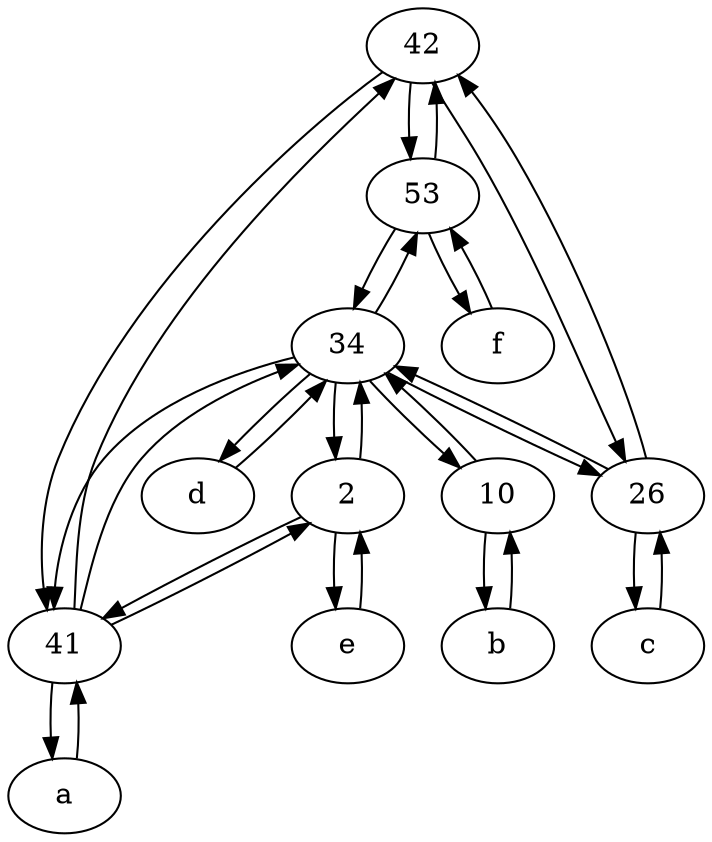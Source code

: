 digraph  {
	42;
	d [pos="20,30!"];
	53;
	2;
	a [pos="40,10!"];
	c [pos="20,10!"];
	26;
	41;
	b [pos="50,20!"];
	34;
	f [pos="15,45!"];
	e [pos="30,50!"];
	10;
	2 -> 34;
	b -> 10;
	34 -> d;
	42 -> 26;
	26 -> 34;
	2 -> 41;
	42 -> 41;
	34 -> 41;
	34 -> 53;
	34 -> 26;
	41 -> 34;
	53 -> 42;
	41 -> a;
	26 -> c;
	10 -> b;
	34 -> 10;
	d -> 34;
	a -> 41;
	41 -> 2;
	f -> 53;
	53 -> 34;
	26 -> 42;
	53 -> f;
	10 -> 34;
	2 -> e;
	c -> 26;
	42 -> 53;
	34 -> 2;
	e -> 2;
	41 -> 42;

	}